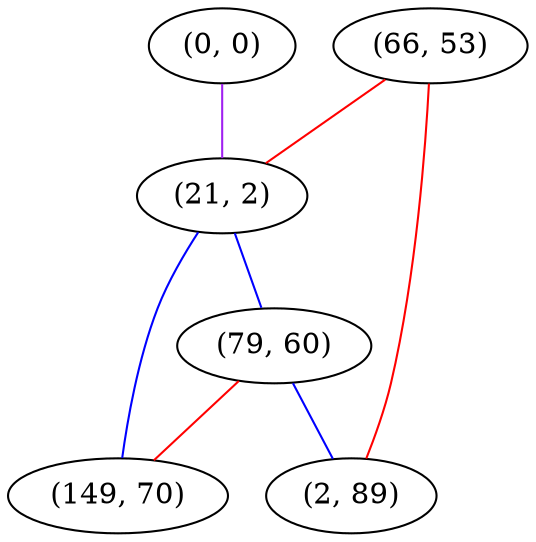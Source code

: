 graph "" {
"(0, 0)";
"(66, 53)";
"(21, 2)";
"(79, 60)";
"(2, 89)";
"(149, 70)";
"(0, 0)" -- "(21, 2)"  [color=purple, key=0, weight=4];
"(66, 53)" -- "(21, 2)"  [color=red, key=0, weight=1];
"(66, 53)" -- "(2, 89)"  [color=red, key=0, weight=1];
"(21, 2)" -- "(79, 60)"  [color=blue, key=0, weight=3];
"(21, 2)" -- "(149, 70)"  [color=blue, key=0, weight=3];
"(79, 60)" -- "(149, 70)"  [color=red, key=0, weight=1];
"(79, 60)" -- "(2, 89)"  [color=blue, key=0, weight=3];
}

